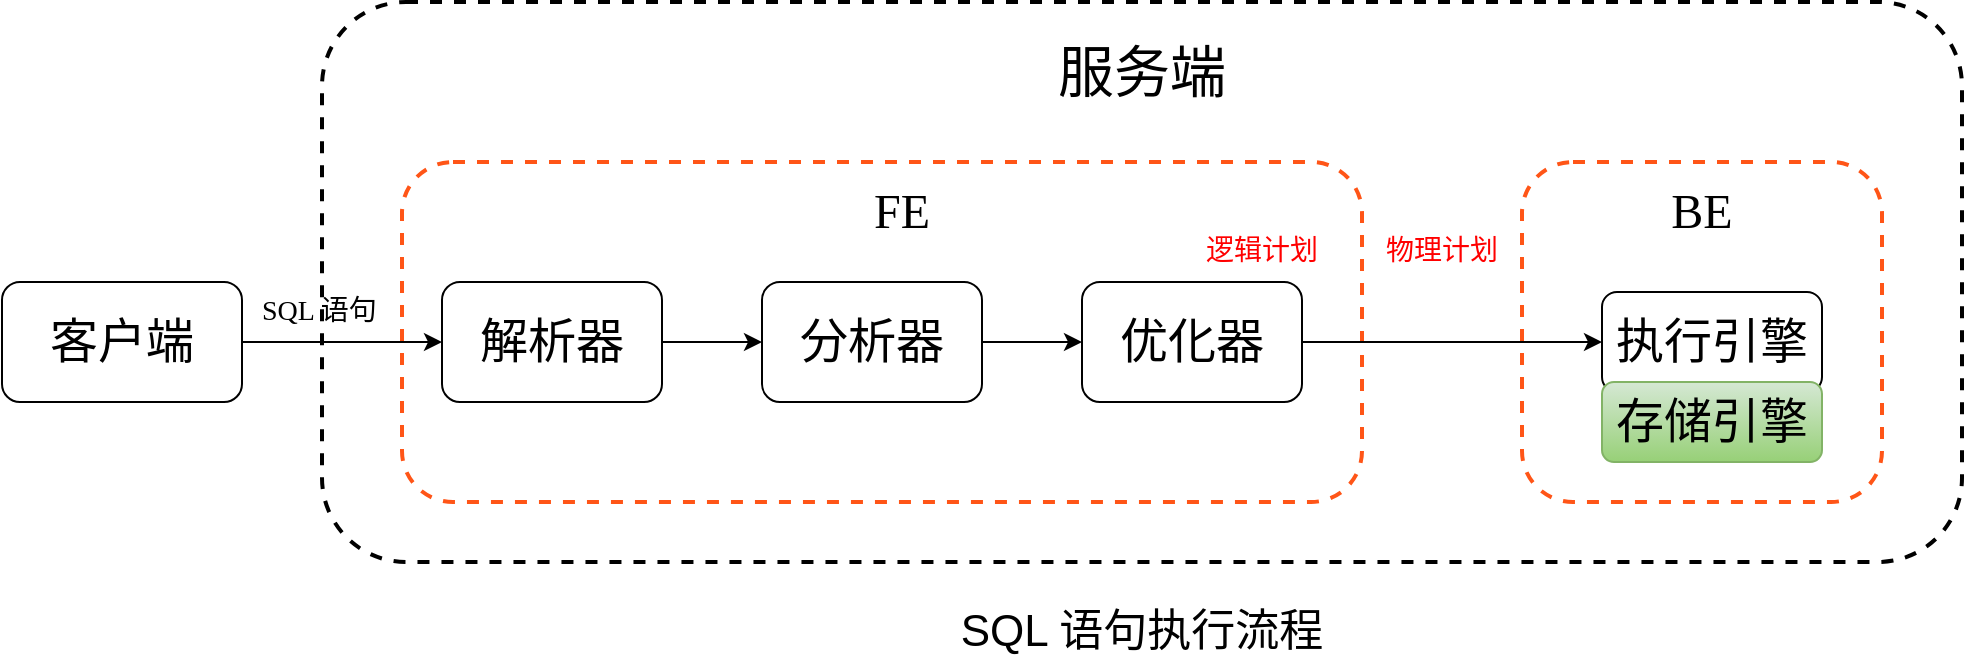 <mxfile version="24.7.5">
  <diagram name="第 1 页" id="ARKMaDYIPXvLcfQ3rOAR">
    <mxGraphModel dx="1026" dy="652" grid="1" gridSize="10" guides="1" tooltips="1" connect="1" arrows="1" fold="1" page="1" pageScale="1" pageWidth="827" pageHeight="1169" math="0" shadow="0">
      <root>
        <mxCell id="0" />
        <mxCell id="1" parent="0" />
        <mxCell id="QRlkg21-nDRliEG5R8-5-21" value="" style="rounded=1;whiteSpace=wrap;html=1;fillColor=none;dashed=1;strokeWidth=2;" parent="1" vertex="1">
          <mxGeometry x="220" y="110" width="820" height="280" as="geometry" />
        </mxCell>
        <mxCell id="QRlkg21-nDRliEG5R8-5-20" value="" style="rounded=1;whiteSpace=wrap;html=1;fillColor=none;dashed=1;strokeWidth=2;strokeColor=#FF5517;" parent="1" vertex="1">
          <mxGeometry x="820" y="190" width="180" height="170" as="geometry" />
        </mxCell>
        <mxCell id="QRlkg21-nDRliEG5R8-5-2" value="" style="edgeStyle=orthogonalEdgeStyle;rounded=0;orthogonalLoop=1;jettySize=auto;html=1;entryX=0;entryY=0.5;entryDx=0;entryDy=0;" parent="1" source="QRlkg21-nDRliEG5R8-5-3" target="QRlkg21-nDRliEG5R8-5-7" edge="1">
          <mxGeometry relative="1" as="geometry">
            <Array as="points" />
          </mxGeometry>
        </mxCell>
        <mxCell id="QRlkg21-nDRliEG5R8-5-3" value="&lt;font style=&quot;font-size: 24px;&quot;&gt;客户端&lt;/font&gt;" style="rounded=1;whiteSpace=wrap;html=1;fillColor=none;fontFamily=阿里巴巴普惠体;" parent="1" vertex="1">
          <mxGeometry x="60" y="250" width="120" height="60" as="geometry" />
        </mxCell>
        <mxCell id="QRlkg21-nDRliEG5R8-5-4" value="" style="rounded=1;whiteSpace=wrap;html=1;fillColor=none;dashed=1;strokeWidth=2;strokeColor=#FF5517;" parent="1" vertex="1">
          <mxGeometry x="260" y="190" width="480" height="170" as="geometry" />
        </mxCell>
        <mxCell id="QRlkg21-nDRliEG5R8-5-6" value="" style="edgeStyle=orthogonalEdgeStyle;rounded=0;orthogonalLoop=1;jettySize=auto;html=1;" parent="1" source="QRlkg21-nDRliEG5R8-5-7" target="QRlkg21-nDRliEG5R8-5-9" edge="1">
          <mxGeometry relative="1" as="geometry" />
        </mxCell>
        <mxCell id="QRlkg21-nDRliEG5R8-5-7" value="&lt;font style=&quot;font-size: 24px;&quot; face=&quot;阿里巴巴普惠体&quot;&gt;解析器&lt;/font&gt;" style="rounded=1;whiteSpace=wrap;html=1;fontColor=default;fillColor=none;" parent="1" vertex="1">
          <mxGeometry x="280" y="250" width="110" height="60" as="geometry" />
        </mxCell>
        <mxCell id="QRlkg21-nDRliEG5R8-5-8" value="" style="edgeStyle=orthogonalEdgeStyle;rounded=0;orthogonalLoop=1;jettySize=auto;html=1;" parent="1" source="QRlkg21-nDRliEG5R8-5-9" target="QRlkg21-nDRliEG5R8-5-10" edge="1">
          <mxGeometry relative="1" as="geometry" />
        </mxCell>
        <mxCell id="QRlkg21-nDRliEG5R8-5-9" value="&lt;font style=&quot;font-size: 24px;&quot; face=&quot;阿里巴巴普惠体&quot;&gt;分析器&lt;/font&gt;" style="rounded=1;whiteSpace=wrap;html=1;fontColor=default;fillColor=none;" parent="1" vertex="1">
          <mxGeometry x="440" y="250" width="110" height="60" as="geometry" />
        </mxCell>
        <mxCell id="QRlkg21-nDRliEG5R8-5-17" value="" style="edgeStyle=orthogonalEdgeStyle;rounded=0;orthogonalLoop=1;jettySize=auto;html=1;" parent="1" source="QRlkg21-nDRliEG5R8-5-10" target="QRlkg21-nDRliEG5R8-5-16" edge="1">
          <mxGeometry relative="1" as="geometry" />
        </mxCell>
        <mxCell id="QRlkg21-nDRliEG5R8-5-10" value="&lt;font style=&quot;font-size: 24px;&quot; face=&quot;阿里巴巴普惠体&quot;&gt;优化器&lt;/font&gt;" style="rounded=1;whiteSpace=wrap;html=1;fontColor=default;fillColor=none;strokeColor=default;align=center;verticalAlign=middle;fontFamily=Helvetica;fontSize=12;" parent="1" vertex="1">
          <mxGeometry x="600" y="250" width="110" height="60" as="geometry" />
        </mxCell>
        <mxCell id="QRlkg21-nDRliEG5R8-5-11" value="&lt;span style=&quot;font-size: 22px;&quot;&gt;SQL 语句执行流程&lt;/span&gt;" style="text;html=1;align=center;verticalAlign=middle;whiteSpace=wrap;rounded=0;" parent="1" vertex="1">
          <mxGeometry x="490" y="410" width="280" height="30" as="geometry" />
        </mxCell>
        <mxCell id="QRlkg21-nDRliEG5R8-5-12" value="逻辑计划" style="text;html=1;align=center;verticalAlign=middle;whiteSpace=wrap;rounded=0;fontFamily=阿里巴巴普惠体;fontSize=14;fontColor=#FF0000;" parent="1" vertex="1">
          <mxGeometry x="650" y="220" width="80" height="30" as="geometry" />
        </mxCell>
        <mxCell id="QRlkg21-nDRliEG5R8-5-15" value="SQL 语句" style="text;html=1;align=left;verticalAlign=middle;whiteSpace=wrap;rounded=0;fontFamily=阿里巴巴普惠体;fontSize=14;" parent="1" vertex="1">
          <mxGeometry x="188" y="250" width="70" height="30" as="geometry" />
        </mxCell>
        <mxCell id="QRlkg21-nDRliEG5R8-5-16" value="&lt;font face=&quot;阿里巴巴普惠体&quot;&gt;&lt;span style=&quot;font-size: 24px;&quot;&gt;执行引擎&lt;/span&gt;&lt;/font&gt;" style="rounded=1;whiteSpace=wrap;html=1;fontColor=default;fillColor=none;strokeColor=default;align=center;verticalAlign=middle;fontFamily=Helvetica;fontSize=12;" parent="1" vertex="1">
          <mxGeometry x="860" y="255" width="110" height="50" as="geometry" />
        </mxCell>
        <mxCell id="QRlkg21-nDRliEG5R8-5-22" value="&lt;font style=&quot;font-size: 28px;&quot; face=&quot;阿里巴巴普惠体&quot;&gt;服务端&lt;/font&gt;" style="text;html=1;align=center;verticalAlign=middle;whiteSpace=wrap;rounded=0;" parent="1" vertex="1">
          <mxGeometry x="580" y="130" width="100" height="30" as="geometry" />
        </mxCell>
        <mxCell id="QRlkg21-nDRliEG5R8-5-23" value="&lt;font style=&quot;font-size: 24px;&quot; face=&quot;阿里巴巴普惠体&quot;&gt;FE&lt;/font&gt;" style="text;html=1;align=center;verticalAlign=middle;whiteSpace=wrap;rounded=0;" parent="1" vertex="1">
          <mxGeometry x="460" y="200" width="100" height="30" as="geometry" />
        </mxCell>
        <mxCell id="QRlkg21-nDRliEG5R8-5-24" value="&lt;font style=&quot;font-size: 24px;&quot; face=&quot;阿里巴巴普惠体&quot;&gt;BE&lt;/font&gt;" style="text;html=1;align=center;verticalAlign=middle;whiteSpace=wrap;rounded=0;" parent="1" vertex="1">
          <mxGeometry x="860" y="200" width="100" height="30" as="geometry" />
        </mxCell>
        <mxCell id="QRlkg21-nDRliEG5R8-5-25" value="&lt;font face=&quot;阿里巴巴普惠体&quot;&gt;&lt;span style=&quot;font-size: 24px;&quot;&gt;存储引擎&lt;/span&gt;&lt;/font&gt;" style="rounded=1;whiteSpace=wrap;html=1;fillColor=#d5e8d4;strokeColor=#82b366;align=center;verticalAlign=middle;fontFamily=Helvetica;fontSize=12;gradientColor=#97d077;" parent="1" vertex="1">
          <mxGeometry x="860" y="300" width="110" height="40" as="geometry" />
        </mxCell>
        <mxCell id="QRlkg21-nDRliEG5R8-5-27" value="物理计划" style="text;html=1;align=left;verticalAlign=middle;whiteSpace=wrap;rounded=0;fontFamily=阿里巴巴普惠体;fontSize=14;fontColor=#FF0000;" parent="1" vertex="1">
          <mxGeometry x="750" y="220" width="100" height="30" as="geometry" />
        </mxCell>
      </root>
    </mxGraphModel>
  </diagram>
</mxfile>
